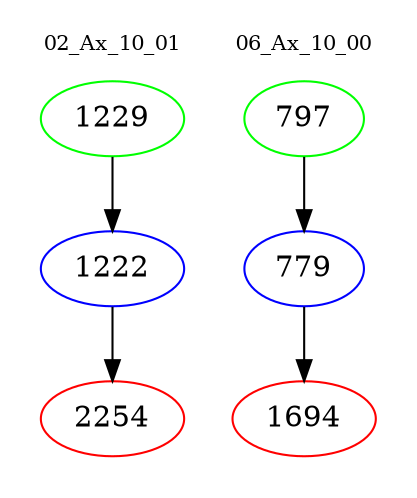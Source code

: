 digraph{
subgraph cluster_0 {
color = white
label = "02_Ax_10_01";
fontsize=10;
T0_1229 [label="1229", color="green"]
T0_1229 -> T0_1222 [color="black"]
T0_1222 [label="1222", color="blue"]
T0_1222 -> T0_2254 [color="black"]
T0_2254 [label="2254", color="red"]
}
subgraph cluster_1 {
color = white
label = "06_Ax_10_00";
fontsize=10;
T1_797 [label="797", color="green"]
T1_797 -> T1_779 [color="black"]
T1_779 [label="779", color="blue"]
T1_779 -> T1_1694 [color="black"]
T1_1694 [label="1694", color="red"]
}
}
